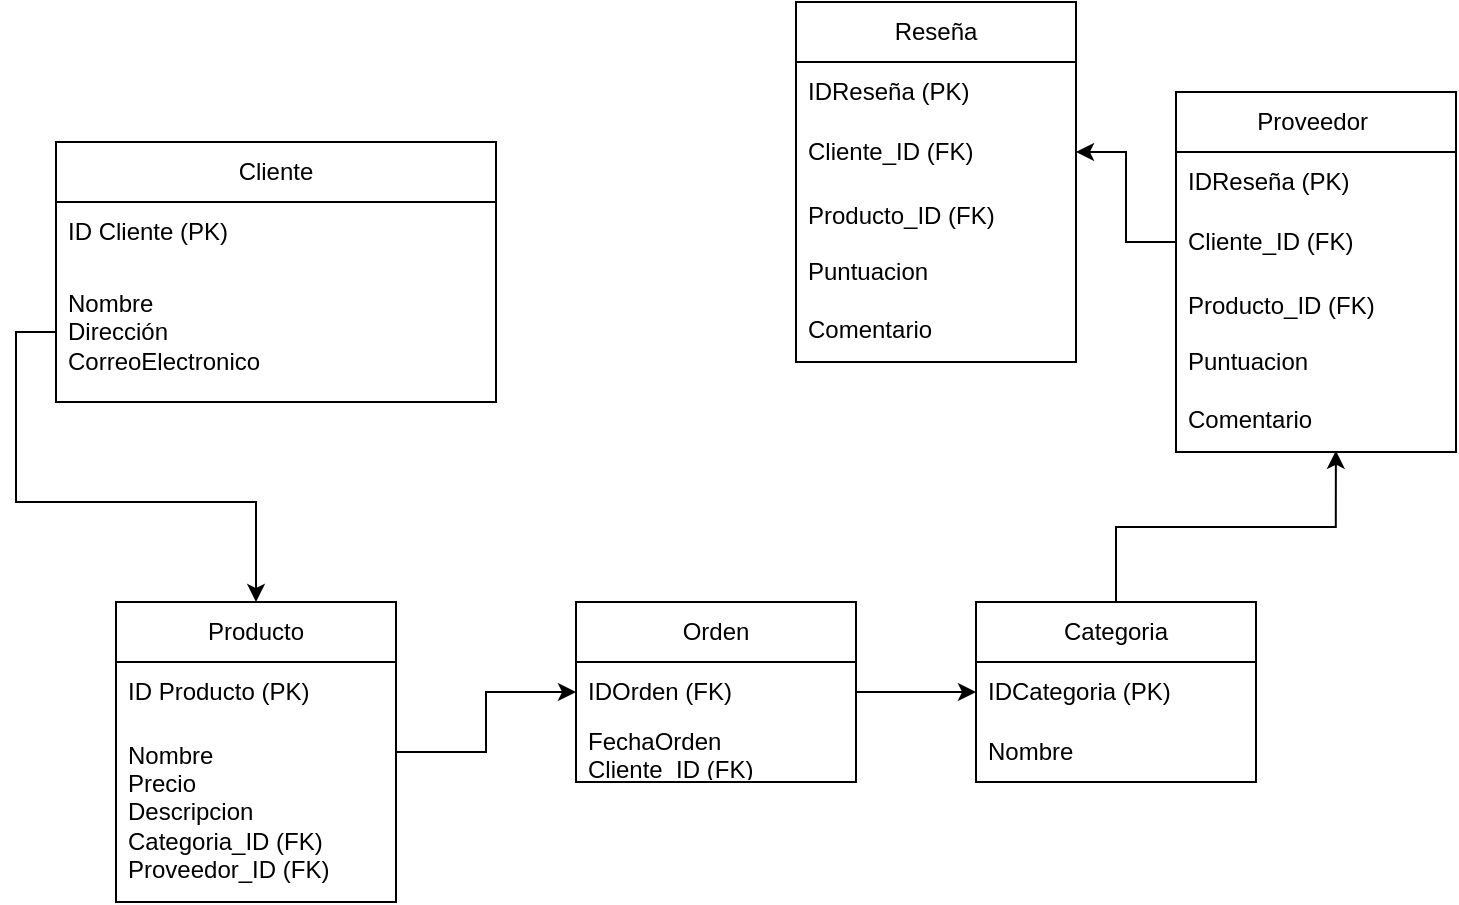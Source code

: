 <mxfile version="22.0.8" type="github">
  <diagram id="C5RBs43oDa-KdzZeNtuy" name="Page-1">
    <mxGraphModel dx="1120" dy="460" grid="1" gridSize="10" guides="1" tooltips="1" connect="1" arrows="1" fold="1" page="1" pageScale="1" pageWidth="827" pageHeight="1169" math="0" shadow="0">
      <root>
        <mxCell id="WIyWlLk6GJQsqaUBKTNV-0" />
        <mxCell id="WIyWlLk6GJQsqaUBKTNV-1" parent="WIyWlLk6GJQsqaUBKTNV-0" />
        <mxCell id="TKEMfbnd7E8iCW28GOTq-13" value="Cliente" style="swimlane;fontStyle=0;childLayout=stackLayout;horizontal=1;startSize=30;horizontalStack=0;resizeParent=1;resizeParentMax=0;resizeLast=0;collapsible=1;marginBottom=0;whiteSpace=wrap;html=1;" vertex="1" parent="WIyWlLk6GJQsqaUBKTNV-1">
          <mxGeometry x="100" y="90" width="220" height="130" as="geometry">
            <mxRectangle x="100" y="90" width="60" height="30" as="alternateBounds" />
          </mxGeometry>
        </mxCell>
        <mxCell id="TKEMfbnd7E8iCW28GOTq-14" value="ID Cliente (PK)" style="text;strokeColor=none;fillColor=none;align=left;verticalAlign=middle;spacingLeft=4;spacingRight=4;overflow=hidden;points=[[0,0.5],[1,0.5]];portConstraint=eastwest;rotatable=0;whiteSpace=wrap;html=1;" vertex="1" parent="TKEMfbnd7E8iCW28GOTq-13">
          <mxGeometry y="30" width="220" height="30" as="geometry" />
        </mxCell>
        <mxCell id="TKEMfbnd7E8iCW28GOTq-15" value="Nombre&amp;nbsp;&lt;br&gt;Dirección&lt;br&gt;CorreoElectronico" style="text;strokeColor=none;fillColor=none;align=left;verticalAlign=middle;spacingLeft=4;spacingRight=4;overflow=hidden;points=[[0,0.5],[1,0.5]];portConstraint=eastwest;rotatable=0;whiteSpace=wrap;html=1;" vertex="1" parent="TKEMfbnd7E8iCW28GOTq-13">
          <mxGeometry y="60" width="220" height="70" as="geometry" />
        </mxCell>
        <mxCell id="TKEMfbnd7E8iCW28GOTq-40" style="edgeStyle=orthogonalEdgeStyle;rounded=0;orthogonalLoop=1;jettySize=auto;html=1;" edge="1" parent="WIyWlLk6GJQsqaUBKTNV-1" source="TKEMfbnd7E8iCW28GOTq-18" target="TKEMfbnd7E8iCW28GOTq-22">
          <mxGeometry relative="1" as="geometry" />
        </mxCell>
        <mxCell id="TKEMfbnd7E8iCW28GOTq-18" value="Producto" style="swimlane;fontStyle=0;childLayout=stackLayout;horizontal=1;startSize=30;horizontalStack=0;resizeParent=1;resizeParentMax=0;resizeLast=0;collapsible=1;marginBottom=0;whiteSpace=wrap;html=1;" vertex="1" parent="WIyWlLk6GJQsqaUBKTNV-1">
          <mxGeometry x="130" y="320" width="140" height="150" as="geometry">
            <mxRectangle x="130" y="320" width="90" height="30" as="alternateBounds" />
          </mxGeometry>
        </mxCell>
        <mxCell id="TKEMfbnd7E8iCW28GOTq-19" value="ID Producto (PK)" style="text;strokeColor=none;fillColor=none;align=left;verticalAlign=middle;spacingLeft=4;spacingRight=4;overflow=hidden;points=[[0,0.5],[1,0.5]];portConstraint=eastwest;rotatable=0;whiteSpace=wrap;html=1;" vertex="1" parent="TKEMfbnd7E8iCW28GOTq-18">
          <mxGeometry y="30" width="140" height="30" as="geometry" />
        </mxCell>
        <mxCell id="TKEMfbnd7E8iCW28GOTq-20" value="Nombre&lt;br&gt;Precio&lt;br&gt;Descripcion&lt;br&gt;Categoria_ID (FK)&lt;br&gt;Proveedor_ID (FK)" style="text;strokeColor=none;fillColor=none;align=left;verticalAlign=middle;spacingLeft=4;spacingRight=4;overflow=hidden;points=[[0,0.5],[1,0.5]];portConstraint=eastwest;rotatable=0;whiteSpace=wrap;html=1;" vertex="1" parent="TKEMfbnd7E8iCW28GOTq-18">
          <mxGeometry y="60" width="140" height="90" as="geometry" />
        </mxCell>
        <mxCell id="TKEMfbnd7E8iCW28GOTq-22" value="Orden" style="swimlane;fontStyle=0;childLayout=stackLayout;horizontal=1;startSize=30;horizontalStack=0;resizeParent=1;resizeParentMax=0;resizeLast=0;collapsible=1;marginBottom=0;whiteSpace=wrap;html=1;" vertex="1" parent="WIyWlLk6GJQsqaUBKTNV-1">
          <mxGeometry x="360" y="320" width="140" height="90" as="geometry">
            <mxRectangle x="390" y="320" width="70" height="30" as="alternateBounds" />
          </mxGeometry>
        </mxCell>
        <mxCell id="TKEMfbnd7E8iCW28GOTq-23" value="IDOrden (FK)" style="text;strokeColor=none;fillColor=none;align=left;verticalAlign=middle;spacingLeft=4;spacingRight=4;overflow=hidden;points=[[0,0.5],[1,0.5]];portConstraint=eastwest;rotatable=0;whiteSpace=wrap;html=1;" vertex="1" parent="TKEMfbnd7E8iCW28GOTq-22">
          <mxGeometry y="30" width="140" height="30" as="geometry" />
        </mxCell>
        <mxCell id="TKEMfbnd7E8iCW28GOTq-24" value="FechaOrden&lt;br&gt;Cliente_ID (FK)" style="text;strokeColor=none;fillColor=none;align=left;verticalAlign=middle;spacingLeft=4;spacingRight=4;overflow=hidden;points=[[0,0.5],[1,0.5]];portConstraint=eastwest;rotatable=0;whiteSpace=wrap;html=1;" vertex="1" parent="TKEMfbnd7E8iCW28GOTq-22">
          <mxGeometry y="60" width="140" height="30" as="geometry" />
        </mxCell>
        <mxCell id="TKEMfbnd7E8iCW28GOTq-26" value="Categoria" style="swimlane;fontStyle=0;childLayout=stackLayout;horizontal=1;startSize=30;horizontalStack=0;resizeParent=1;resizeParentMax=0;resizeLast=0;collapsible=1;marginBottom=0;whiteSpace=wrap;html=1;" vertex="1" parent="WIyWlLk6GJQsqaUBKTNV-1">
          <mxGeometry x="560" y="320" width="140" height="90" as="geometry">
            <mxRectangle x="660" y="320" width="90" height="30" as="alternateBounds" />
          </mxGeometry>
        </mxCell>
        <mxCell id="TKEMfbnd7E8iCW28GOTq-27" value="IDCategoria (PK)" style="text;strokeColor=none;fillColor=none;align=left;verticalAlign=middle;spacingLeft=4;spacingRight=4;overflow=hidden;points=[[0,0.5],[1,0.5]];portConstraint=eastwest;rotatable=0;whiteSpace=wrap;html=1;" vertex="1" parent="TKEMfbnd7E8iCW28GOTq-26">
          <mxGeometry y="30" width="140" height="30" as="geometry" />
        </mxCell>
        <mxCell id="TKEMfbnd7E8iCW28GOTq-28" value="Nombre" style="text;strokeColor=none;fillColor=none;align=left;verticalAlign=middle;spacingLeft=4;spacingRight=4;overflow=hidden;points=[[0,0.5],[1,0.5]];portConstraint=eastwest;rotatable=0;whiteSpace=wrap;html=1;" vertex="1" parent="TKEMfbnd7E8iCW28GOTq-26">
          <mxGeometry y="60" width="140" height="30" as="geometry" />
        </mxCell>
        <mxCell id="TKEMfbnd7E8iCW28GOTq-30" value="Proveedor&amp;nbsp;" style="swimlane;fontStyle=0;childLayout=stackLayout;horizontal=1;startSize=30;horizontalStack=0;resizeParent=1;resizeParentMax=0;resizeLast=0;collapsible=1;marginBottom=0;whiteSpace=wrap;html=1;" vertex="1" parent="WIyWlLk6GJQsqaUBKTNV-1">
          <mxGeometry x="660" y="65" width="140" height="180" as="geometry">
            <mxRectangle x="540" y="190" width="100" height="30" as="alternateBounds" />
          </mxGeometry>
        </mxCell>
        <mxCell id="TKEMfbnd7E8iCW28GOTq-31" value="IDReseña (PK)" style="text;strokeColor=none;fillColor=none;align=left;verticalAlign=middle;spacingLeft=4;spacingRight=4;overflow=hidden;points=[[0,0.5],[1,0.5]];portConstraint=eastwest;rotatable=0;whiteSpace=wrap;html=1;" vertex="1" parent="TKEMfbnd7E8iCW28GOTq-30">
          <mxGeometry y="30" width="140" height="30" as="geometry" />
        </mxCell>
        <mxCell id="TKEMfbnd7E8iCW28GOTq-32" value="Cliente_ID (FK)" style="text;strokeColor=none;fillColor=none;align=left;verticalAlign=middle;spacingLeft=4;spacingRight=4;overflow=hidden;points=[[0,0.5],[1,0.5]];portConstraint=eastwest;rotatable=0;whiteSpace=wrap;html=1;" vertex="1" parent="TKEMfbnd7E8iCW28GOTq-30">
          <mxGeometry y="60" width="140" height="30" as="geometry" />
        </mxCell>
        <mxCell id="TKEMfbnd7E8iCW28GOTq-33" value="Producto_ID (FK)&lt;br&gt;&lt;br&gt;Puntuacion&lt;br&gt;&lt;br&gt;Comentario" style="text;strokeColor=none;fillColor=none;align=left;verticalAlign=middle;spacingLeft=4;spacingRight=4;overflow=hidden;points=[[0,0.5],[1,0.5]];portConstraint=eastwest;rotatable=0;whiteSpace=wrap;html=1;" vertex="1" parent="TKEMfbnd7E8iCW28GOTq-30">
          <mxGeometry y="90" width="140" height="90" as="geometry" />
        </mxCell>
        <mxCell id="TKEMfbnd7E8iCW28GOTq-35" value="Reseña" style="swimlane;fontStyle=0;childLayout=stackLayout;horizontal=1;startSize=30;horizontalStack=0;resizeParent=1;resizeParentMax=0;resizeLast=0;collapsible=1;marginBottom=0;whiteSpace=wrap;html=1;" vertex="1" parent="WIyWlLk6GJQsqaUBKTNV-1">
          <mxGeometry x="470" y="20" width="140" height="180" as="geometry">
            <mxRectangle x="550" y="120" width="80" height="30" as="alternateBounds" />
          </mxGeometry>
        </mxCell>
        <mxCell id="TKEMfbnd7E8iCW28GOTq-36" value="IDReseña (PK)" style="text;strokeColor=none;fillColor=none;align=left;verticalAlign=middle;spacingLeft=4;spacingRight=4;overflow=hidden;points=[[0,0.5],[1,0.5]];portConstraint=eastwest;rotatable=0;whiteSpace=wrap;html=1;" vertex="1" parent="TKEMfbnd7E8iCW28GOTq-35">
          <mxGeometry y="30" width="140" height="30" as="geometry" />
        </mxCell>
        <mxCell id="TKEMfbnd7E8iCW28GOTq-37" value="Cliente_ID (FK)" style="text;strokeColor=none;fillColor=none;align=left;verticalAlign=middle;spacingLeft=4;spacingRight=4;overflow=hidden;points=[[0,0.5],[1,0.5]];portConstraint=eastwest;rotatable=0;whiteSpace=wrap;html=1;" vertex="1" parent="TKEMfbnd7E8iCW28GOTq-35">
          <mxGeometry y="60" width="140" height="30" as="geometry" />
        </mxCell>
        <mxCell id="TKEMfbnd7E8iCW28GOTq-38" value="Producto_ID (FK)&lt;br&gt;&lt;br&gt;Puntuacion&lt;br&gt;&lt;br&gt;Comentario" style="text;strokeColor=none;fillColor=none;align=left;verticalAlign=middle;spacingLeft=4;spacingRight=4;overflow=hidden;points=[[0,0.5],[1,0.5]];portConstraint=eastwest;rotatable=0;whiteSpace=wrap;html=1;" vertex="1" parent="TKEMfbnd7E8iCW28GOTq-35">
          <mxGeometry y="90" width="140" height="90" as="geometry" />
        </mxCell>
        <mxCell id="TKEMfbnd7E8iCW28GOTq-39" style="edgeStyle=orthogonalEdgeStyle;rounded=0;orthogonalLoop=1;jettySize=auto;html=1;entryX=0.5;entryY=0;entryDx=0;entryDy=0;" edge="1" parent="WIyWlLk6GJQsqaUBKTNV-1" source="TKEMfbnd7E8iCW28GOTq-15" target="TKEMfbnd7E8iCW28GOTq-18">
          <mxGeometry relative="1" as="geometry" />
        </mxCell>
        <mxCell id="TKEMfbnd7E8iCW28GOTq-41" style="edgeStyle=orthogonalEdgeStyle;rounded=0;orthogonalLoop=1;jettySize=auto;html=1;exitX=1;exitY=0.5;exitDx=0;exitDy=0;entryX=0;entryY=0.5;entryDx=0;entryDy=0;" edge="1" parent="WIyWlLk6GJQsqaUBKTNV-1" source="TKEMfbnd7E8iCW28GOTq-23" target="TKEMfbnd7E8iCW28GOTq-27">
          <mxGeometry relative="1" as="geometry" />
        </mxCell>
        <mxCell id="TKEMfbnd7E8iCW28GOTq-42" style="edgeStyle=orthogonalEdgeStyle;rounded=0;orthogonalLoop=1;jettySize=auto;html=1;entryX=0.571;entryY=0.993;entryDx=0;entryDy=0;entryPerimeter=0;" edge="1" parent="WIyWlLk6GJQsqaUBKTNV-1" source="TKEMfbnd7E8iCW28GOTq-26" target="TKEMfbnd7E8iCW28GOTq-33">
          <mxGeometry relative="1" as="geometry" />
        </mxCell>
        <mxCell id="TKEMfbnd7E8iCW28GOTq-43" style="edgeStyle=orthogonalEdgeStyle;rounded=0;orthogonalLoop=1;jettySize=auto;html=1;exitX=0;exitY=0.5;exitDx=0;exitDy=0;entryX=1;entryY=0.5;entryDx=0;entryDy=0;" edge="1" parent="WIyWlLk6GJQsqaUBKTNV-1" source="TKEMfbnd7E8iCW28GOTq-32" target="TKEMfbnd7E8iCW28GOTq-37">
          <mxGeometry relative="1" as="geometry" />
        </mxCell>
      </root>
    </mxGraphModel>
  </diagram>
</mxfile>
